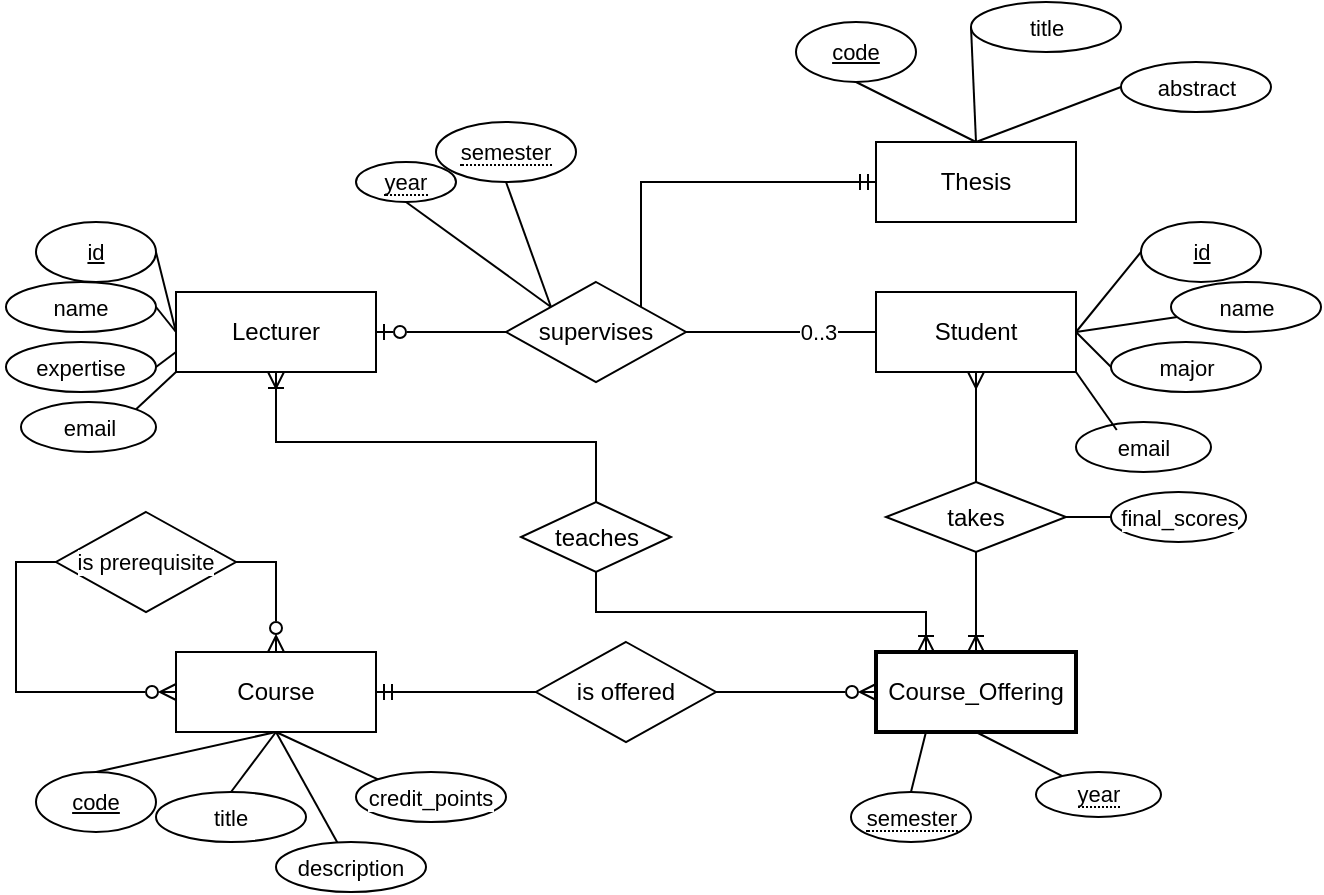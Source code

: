 <mxfile version="25.0.3">
  <diagram name="Page-1" id="-smm-VKftjKDEiIyeQWm">
    <mxGraphModel dx="1050" dy="605" grid="1" gridSize="10" guides="1" tooltips="1" connect="1" arrows="1" fold="1" page="1" pageScale="1" pageWidth="850" pageHeight="1100" math="0" shadow="0">
      <root>
        <mxCell id="0" />
        <mxCell id="1" parent="0" />
        <mxCell id="jNzCGLF9xOXy1pfkeXg_-9" style="edgeStyle=orthogonalEdgeStyle;shape=connector;rounded=0;orthogonalLoop=1;jettySize=auto;html=1;exitX=0.5;exitY=1;exitDx=0;exitDy=0;entryX=0.5;entryY=0;entryDx=0;entryDy=0;strokeColor=default;align=center;verticalAlign=middle;fontFamily=Helvetica;fontSize=11;fontColor=default;labelBackgroundColor=default;endArrow=none;endFill=0;startArrow=ERoneToMany;startFill=0;" parent="1" source="jNzCGLF9xOXy1pfkeXg_-1" target="jNzCGLF9xOXy1pfkeXg_-8" edge="1">
          <mxGeometry relative="1" as="geometry">
            <Array as="points">
              <mxPoint x="160" y="230" />
              <mxPoint x="320" y="230" />
            </Array>
          </mxGeometry>
        </mxCell>
        <mxCell id="jNzCGLF9xOXy1pfkeXg_-46" style="edgeStyle=none;shape=connector;rounded=0;orthogonalLoop=1;jettySize=auto;html=1;exitX=1;exitY=0.5;exitDx=0;exitDy=0;entryX=0;entryY=0.5;entryDx=0;entryDy=0;strokeColor=default;align=center;verticalAlign=middle;fontFamily=Helvetica;fontSize=11;fontColor=default;labelBackgroundColor=default;endArrow=none;endFill=0;startArrow=ERzeroToOne;startFill=0;" parent="1" source="jNzCGLF9xOXy1pfkeXg_-1" target="jNzCGLF9xOXy1pfkeXg_-45" edge="1">
          <mxGeometry relative="1" as="geometry" />
        </mxCell>
        <mxCell id="jNzCGLF9xOXy1pfkeXg_-65" style="edgeStyle=none;shape=connector;rounded=0;orthogonalLoop=1;jettySize=auto;html=1;exitX=0;exitY=0.5;exitDx=0;exitDy=0;entryX=1;entryY=0.5;entryDx=0;entryDy=0;strokeColor=default;align=center;verticalAlign=middle;fontFamily=Helvetica;fontSize=11;fontColor=default;labelBackgroundColor=default;endArrow=none;endFill=0;" parent="1" source="jNzCGLF9xOXy1pfkeXg_-1" target="jNzCGLF9xOXy1pfkeXg_-64" edge="1">
          <mxGeometry relative="1" as="geometry" />
        </mxCell>
        <mxCell id="jNzCGLF9xOXy1pfkeXg_-67" style="edgeStyle=none;shape=connector;rounded=0;orthogonalLoop=1;jettySize=auto;html=1;exitX=0;exitY=0.5;exitDx=0;exitDy=0;entryX=1;entryY=0.5;entryDx=0;entryDy=0;strokeColor=default;align=center;verticalAlign=middle;fontFamily=Helvetica;fontSize=11;fontColor=default;labelBackgroundColor=default;endArrow=none;endFill=0;" parent="1" source="jNzCGLF9xOXy1pfkeXg_-1" target="jNzCGLF9xOXy1pfkeXg_-66" edge="1">
          <mxGeometry relative="1" as="geometry" />
        </mxCell>
        <mxCell id="jNzCGLF9xOXy1pfkeXg_-69" style="edgeStyle=none;shape=connector;rounded=0;orthogonalLoop=1;jettySize=auto;html=1;exitX=0;exitY=0.75;exitDx=0;exitDy=0;entryX=1;entryY=0.5;entryDx=0;entryDy=0;strokeColor=default;align=center;verticalAlign=middle;fontFamily=Helvetica;fontSize=11;fontColor=default;labelBackgroundColor=default;endArrow=none;endFill=0;" parent="1" source="jNzCGLF9xOXy1pfkeXg_-1" target="jNzCGLF9xOXy1pfkeXg_-68" edge="1">
          <mxGeometry relative="1" as="geometry" />
        </mxCell>
        <mxCell id="jNzCGLF9xOXy1pfkeXg_-81" style="edgeStyle=none;shape=connector;rounded=0;orthogonalLoop=1;jettySize=auto;html=1;exitX=0;exitY=1;exitDx=0;exitDy=0;entryX=1;entryY=0;entryDx=0;entryDy=0;strokeColor=default;align=center;verticalAlign=middle;fontFamily=Helvetica;fontSize=11;fontColor=default;labelBackgroundColor=default;endArrow=none;endFill=0;" parent="1" source="jNzCGLF9xOXy1pfkeXg_-1" target="jNzCGLF9xOXy1pfkeXg_-80" edge="1">
          <mxGeometry relative="1" as="geometry" />
        </mxCell>
        <mxCell id="jNzCGLF9xOXy1pfkeXg_-1" value="Lecturer" style="whiteSpace=wrap;html=1;align=center;" parent="1" vertex="1">
          <mxGeometry x="110" y="155" width="100" height="40" as="geometry" />
        </mxCell>
        <mxCell id="jNzCGLF9xOXy1pfkeXg_-21" style="edgeStyle=none;shape=connector;rounded=0;orthogonalLoop=1;jettySize=auto;html=1;exitX=0.5;exitY=1;exitDx=0;exitDy=0;entryX=0.5;entryY=0;entryDx=0;entryDy=0;strokeColor=default;align=center;verticalAlign=middle;fontFamily=Helvetica;fontSize=11;fontColor=default;labelBackgroundColor=default;endArrow=none;endFill=0;startArrow=ERmany;startFill=0;" parent="1" source="jNzCGLF9xOXy1pfkeXg_-2" target="jNzCGLF9xOXy1pfkeXg_-20" edge="1">
          <mxGeometry relative="1" as="geometry" />
        </mxCell>
        <mxCell id="jNzCGLF9xOXy1pfkeXg_-77" style="edgeStyle=none;shape=connector;rounded=0;orthogonalLoop=1;jettySize=auto;html=1;exitX=1;exitY=0.5;exitDx=0;exitDy=0;entryX=0;entryY=0.5;entryDx=0;entryDy=0;strokeColor=default;align=center;verticalAlign=middle;fontFamily=Helvetica;fontSize=11;fontColor=default;labelBackgroundColor=default;endArrow=none;endFill=0;" parent="1" source="jNzCGLF9xOXy1pfkeXg_-2" target="jNzCGLF9xOXy1pfkeXg_-74" edge="1">
          <mxGeometry relative="1" as="geometry" />
        </mxCell>
        <mxCell id="jNzCGLF9xOXy1pfkeXg_-78" style="edgeStyle=none;shape=connector;rounded=0;orthogonalLoop=1;jettySize=auto;html=1;exitX=1;exitY=0.5;exitDx=0;exitDy=0;strokeColor=default;align=center;verticalAlign=middle;fontFamily=Helvetica;fontSize=11;fontColor=default;labelBackgroundColor=default;endArrow=none;endFill=0;" parent="1" source="jNzCGLF9xOXy1pfkeXg_-2" target="jNzCGLF9xOXy1pfkeXg_-75" edge="1">
          <mxGeometry relative="1" as="geometry" />
        </mxCell>
        <mxCell id="jNzCGLF9xOXy1pfkeXg_-79" style="edgeStyle=none;shape=connector;rounded=0;orthogonalLoop=1;jettySize=auto;html=1;exitX=1;exitY=0.5;exitDx=0;exitDy=0;entryX=0;entryY=0.5;entryDx=0;entryDy=0;strokeColor=default;align=center;verticalAlign=middle;fontFamily=Helvetica;fontSize=11;fontColor=default;labelBackgroundColor=default;endArrow=none;endFill=0;" parent="1" source="jNzCGLF9xOXy1pfkeXg_-2" target="jNzCGLF9xOXy1pfkeXg_-76" edge="1">
          <mxGeometry relative="1" as="geometry" />
        </mxCell>
        <mxCell id="jNzCGLF9xOXy1pfkeXg_-2" value="Student" style="whiteSpace=wrap;html=1;align=center;" parent="1" vertex="1">
          <mxGeometry x="460" y="155" width="100" height="40" as="geometry" />
        </mxCell>
        <mxCell id="jNzCGLF9xOXy1pfkeXg_-6" style="rounded=0;orthogonalLoop=1;jettySize=auto;html=1;exitX=1;exitY=0.5;exitDx=0;exitDy=0;entryX=0;entryY=0.5;entryDx=0;entryDy=0;endArrow=none;endFill=0;startArrow=ERmandOne;startFill=0;" parent="1" source="jNzCGLF9xOXy1pfkeXg_-3" target="jNzCGLF9xOXy1pfkeXg_-5" edge="1">
          <mxGeometry relative="1" as="geometry" />
        </mxCell>
        <mxCell id="jNzCGLF9xOXy1pfkeXg_-25" style="edgeStyle=none;shape=connector;rounded=0;orthogonalLoop=1;jettySize=auto;html=1;exitX=0.5;exitY=1;exitDx=0;exitDy=0;entryX=0.5;entryY=0;entryDx=0;entryDy=0;strokeColor=default;align=center;verticalAlign=middle;fontFamily=Helvetica;fontSize=11;fontColor=default;labelBackgroundColor=default;endArrow=none;endFill=0;" parent="1" source="jNzCGLF9xOXy1pfkeXg_-3" target="jNzCGLF9xOXy1pfkeXg_-24" edge="1">
          <mxGeometry relative="1" as="geometry" />
        </mxCell>
        <mxCell id="jNzCGLF9xOXy1pfkeXg_-28" style="edgeStyle=none;shape=connector;rounded=0;orthogonalLoop=1;jettySize=auto;html=1;exitX=0.5;exitY=1;exitDx=0;exitDy=0;entryX=0.5;entryY=0;entryDx=0;entryDy=0;strokeColor=default;align=center;verticalAlign=middle;fontFamily=Helvetica;fontSize=11;fontColor=default;labelBackgroundColor=default;endArrow=none;endFill=0;" parent="1" source="jNzCGLF9xOXy1pfkeXg_-3" target="jNzCGLF9xOXy1pfkeXg_-27" edge="1">
          <mxGeometry relative="1" as="geometry" />
        </mxCell>
        <mxCell id="jNzCGLF9xOXy1pfkeXg_-30" style="edgeStyle=none;shape=connector;rounded=0;orthogonalLoop=1;jettySize=auto;html=1;exitX=0.5;exitY=1;exitDx=0;exitDy=0;strokeColor=default;align=center;verticalAlign=middle;fontFamily=Helvetica;fontSize=11;fontColor=default;labelBackgroundColor=default;endArrow=none;endFill=0;" parent="1" source="jNzCGLF9xOXy1pfkeXg_-3" target="jNzCGLF9xOXy1pfkeXg_-29" edge="1">
          <mxGeometry relative="1" as="geometry" />
        </mxCell>
        <mxCell id="jNzCGLF9xOXy1pfkeXg_-32" style="edgeStyle=none;shape=connector;rounded=0;orthogonalLoop=1;jettySize=auto;html=1;exitX=0.5;exitY=1;exitDx=0;exitDy=0;entryX=0;entryY=0;entryDx=0;entryDy=0;strokeColor=default;align=center;verticalAlign=middle;fontFamily=Helvetica;fontSize=11;fontColor=default;labelBackgroundColor=default;endArrow=none;endFill=0;" parent="1" source="jNzCGLF9xOXy1pfkeXg_-3" target="jNzCGLF9xOXy1pfkeXg_-31" edge="1">
          <mxGeometry relative="1" as="geometry" />
        </mxCell>
        <mxCell id="jNzCGLF9xOXy1pfkeXg_-43" style="edgeStyle=orthogonalEdgeStyle;shape=connector;rounded=0;orthogonalLoop=1;jettySize=auto;html=1;exitX=0.5;exitY=0;exitDx=0;exitDy=0;entryX=1;entryY=0.5;entryDx=0;entryDy=0;strokeColor=default;align=center;verticalAlign=middle;fontFamily=Helvetica;fontSize=11;fontColor=default;labelBackgroundColor=default;endArrow=none;endFill=0;startArrow=ERzeroToMany;startFill=0;" parent="1" source="jNzCGLF9xOXy1pfkeXg_-3" target="jNzCGLF9xOXy1pfkeXg_-42" edge="1">
          <mxGeometry relative="1" as="geometry" />
        </mxCell>
        <mxCell id="jNzCGLF9xOXy1pfkeXg_-3" value="Course" style="whiteSpace=wrap;html=1;align=center;" parent="1" vertex="1">
          <mxGeometry x="110" y="335" width="100" height="40" as="geometry" />
        </mxCell>
        <mxCell id="jNzCGLF9xOXy1pfkeXg_-33" style="edgeStyle=none;shape=connector;rounded=0;orthogonalLoop=1;jettySize=auto;html=1;exitX=0.25;exitY=1;exitDx=0;exitDy=0;strokeColor=default;align=center;verticalAlign=middle;fontFamily=Helvetica;fontSize=11;fontColor=default;labelBackgroundColor=default;endArrow=none;endFill=0;entryX=0.5;entryY=0;entryDx=0;entryDy=0;" parent="1" source="jNzCGLF9xOXy1pfkeXg_-4" target="jNzCGLF9xOXy1pfkeXg_-36" edge="1">
          <mxGeometry relative="1" as="geometry">
            <mxPoint x="437.5" y="397.5" as="targetPoint" />
          </mxGeometry>
        </mxCell>
        <mxCell id="jNzCGLF9xOXy1pfkeXg_-39" style="edgeStyle=none;shape=connector;rounded=0;orthogonalLoop=1;jettySize=auto;html=1;exitX=0.5;exitY=1;exitDx=0;exitDy=0;strokeColor=default;align=center;verticalAlign=middle;fontFamily=Helvetica;fontSize=11;fontColor=default;labelBackgroundColor=default;endArrow=none;endFill=0;" parent="1" source="jNzCGLF9xOXy1pfkeXg_-4" target="jNzCGLF9xOXy1pfkeXg_-37" edge="1">
          <mxGeometry relative="1" as="geometry" />
        </mxCell>
        <mxCell id="jNzCGLF9xOXy1pfkeXg_-4" value="Course_Offering" style="whiteSpace=wrap;html=1;align=center;strokeWidth=2;" parent="1" vertex="1">
          <mxGeometry x="460" y="335" width="100" height="40" as="geometry" />
        </mxCell>
        <mxCell id="jNzCGLF9xOXy1pfkeXg_-7" style="edgeStyle=none;shape=connector;rounded=0;orthogonalLoop=1;jettySize=auto;html=1;exitX=1;exitY=0.5;exitDx=0;exitDy=0;entryX=0;entryY=0.5;entryDx=0;entryDy=0;strokeColor=default;align=center;verticalAlign=middle;fontFamily=Helvetica;fontSize=11;fontColor=default;labelBackgroundColor=default;endArrow=ERzeroToMany;endFill=0;" parent="1" source="jNzCGLF9xOXy1pfkeXg_-5" target="jNzCGLF9xOXy1pfkeXg_-4" edge="1">
          <mxGeometry relative="1" as="geometry" />
        </mxCell>
        <mxCell id="jNzCGLF9xOXy1pfkeXg_-5" value="is offered" style="shape=rhombus;perimeter=rhombusPerimeter;whiteSpace=wrap;html=1;align=center;" parent="1" vertex="1">
          <mxGeometry x="290" y="330" width="90" height="50" as="geometry" />
        </mxCell>
        <mxCell id="jNzCGLF9xOXy1pfkeXg_-10" style="edgeStyle=orthogonalEdgeStyle;shape=connector;rounded=0;orthogonalLoop=1;jettySize=auto;html=1;exitX=0.5;exitY=1;exitDx=0;exitDy=0;entryX=0.25;entryY=0;entryDx=0;entryDy=0;strokeColor=default;align=center;verticalAlign=middle;fontFamily=Helvetica;fontSize=11;fontColor=default;labelBackgroundColor=default;endArrow=ERoneToMany;endFill=0;" parent="1" source="jNzCGLF9xOXy1pfkeXg_-8" target="jNzCGLF9xOXy1pfkeXg_-4" edge="1">
          <mxGeometry relative="1" as="geometry" />
        </mxCell>
        <mxCell id="jNzCGLF9xOXy1pfkeXg_-8" value="teaches" style="shape=rhombus;perimeter=rhombusPerimeter;whiteSpace=wrap;html=1;align=center;" parent="1" vertex="1">
          <mxGeometry x="282.5" y="260" width="75" height="35" as="geometry" />
        </mxCell>
        <mxCell id="jNzCGLF9xOXy1pfkeXg_-22" style="edgeStyle=none;shape=connector;rounded=0;orthogonalLoop=1;jettySize=auto;html=1;exitX=0.5;exitY=1;exitDx=0;exitDy=0;entryX=0.5;entryY=0;entryDx=0;entryDy=0;strokeColor=default;align=center;verticalAlign=middle;fontFamily=Helvetica;fontSize=11;fontColor=default;labelBackgroundColor=default;endArrow=ERoneToMany;endFill=0;" parent="1" source="jNzCGLF9xOXy1pfkeXg_-20" target="jNzCGLF9xOXy1pfkeXg_-4" edge="1">
          <mxGeometry relative="1" as="geometry" />
        </mxCell>
        <mxCell id="jNzCGLF9xOXy1pfkeXg_-23" style="edgeStyle=none;shape=connector;rounded=0;orthogonalLoop=1;jettySize=auto;html=1;exitX=1;exitY=0.5;exitDx=0;exitDy=0;strokeColor=default;align=center;verticalAlign=middle;fontFamily=Helvetica;fontSize=11;fontColor=default;labelBackgroundColor=default;endArrow=none;endFill=0;entryX=0;entryY=0.5;entryDx=0;entryDy=0;" parent="1" source="jNzCGLF9xOXy1pfkeXg_-20" target="jNzCGLF9xOXy1pfkeXg_-40" edge="1">
          <mxGeometry relative="1" as="geometry">
            <mxPoint x="600" y="260" as="targetPoint" />
          </mxGeometry>
        </mxCell>
        <mxCell id="jNzCGLF9xOXy1pfkeXg_-20" value="takes" style="shape=rhombus;perimeter=rhombusPerimeter;whiteSpace=wrap;html=1;align=center;" parent="1" vertex="1">
          <mxGeometry x="465" y="250" width="90" height="35" as="geometry" />
        </mxCell>
        <mxCell id="jNzCGLF9xOXy1pfkeXg_-24" value="code" style="ellipse;whiteSpace=wrap;html=1;align=center;fontStyle=4;fontFamily=Helvetica;fontSize=11;fontColor=default;labelBackgroundColor=default;" parent="1" vertex="1">
          <mxGeometry x="40" y="395" width="60" height="30" as="geometry" />
        </mxCell>
        <mxCell id="jNzCGLF9xOXy1pfkeXg_-27" value="title" style="ellipse;whiteSpace=wrap;html=1;align=center;fontFamily=Helvetica;fontSize=11;fontColor=default;labelBackgroundColor=default;" parent="1" vertex="1">
          <mxGeometry x="100" y="405" width="75" height="25" as="geometry" />
        </mxCell>
        <mxCell id="jNzCGLF9xOXy1pfkeXg_-29" value="description" style="ellipse;whiteSpace=wrap;html=1;align=center;fontFamily=Helvetica;fontSize=11;fontColor=default;labelBackgroundColor=default;" parent="1" vertex="1">
          <mxGeometry x="160" y="430" width="75" height="25" as="geometry" />
        </mxCell>
        <mxCell id="jNzCGLF9xOXy1pfkeXg_-31" value="credit_points" style="ellipse;whiteSpace=wrap;html=1;align=center;fontFamily=Helvetica;fontSize=11;fontColor=default;labelBackgroundColor=default;" parent="1" vertex="1">
          <mxGeometry x="200" y="395" width="75" height="25" as="geometry" />
        </mxCell>
        <mxCell id="jNzCGLF9xOXy1pfkeXg_-36" value="&lt;span style=&quot;border-bottom: 1px dotted&quot;&gt;semester&lt;/span&gt;" style="ellipse;whiteSpace=wrap;html=1;align=center;fontFamily=Helvetica;fontSize=11;fontColor=default;labelBackgroundColor=default;" parent="1" vertex="1">
          <mxGeometry x="447.5" y="405" width="60" height="25" as="geometry" />
        </mxCell>
        <mxCell id="jNzCGLF9xOXy1pfkeXg_-37" value="&lt;span style=&quot;border-bottom: 1px dotted&quot;&gt;year&lt;/span&gt;" style="ellipse;whiteSpace=wrap;html=1;align=center;fontFamily=Helvetica;fontSize=11;fontColor=default;labelBackgroundColor=default;" parent="1" vertex="1">
          <mxGeometry x="540" y="395" width="62.5" height="22.5" as="geometry" />
        </mxCell>
        <mxCell id="jNzCGLF9xOXy1pfkeXg_-40" value="final_scores" style="ellipse;whiteSpace=wrap;html=1;align=center;fontFamily=Helvetica;fontSize=11;fontColor=default;labelBackgroundColor=default;" parent="1" vertex="1">
          <mxGeometry x="577.5" y="255" width="67.5" height="25" as="geometry" />
        </mxCell>
        <mxCell id="jNzCGLF9xOXy1pfkeXg_-44" style="edgeStyle=orthogonalEdgeStyle;shape=connector;rounded=0;orthogonalLoop=1;jettySize=auto;html=1;exitX=0;exitY=0.5;exitDx=0;exitDy=0;entryX=0;entryY=0.5;entryDx=0;entryDy=0;strokeColor=default;align=center;verticalAlign=middle;fontFamily=Helvetica;fontSize=11;fontColor=default;labelBackgroundColor=default;endArrow=ERzeroToMany;endFill=0;" parent="1" source="jNzCGLF9xOXy1pfkeXg_-42" target="jNzCGLF9xOXy1pfkeXg_-3" edge="1">
          <mxGeometry relative="1" as="geometry" />
        </mxCell>
        <mxCell id="jNzCGLF9xOXy1pfkeXg_-42" value="is prerequisite" style="shape=rhombus;perimeter=rhombusPerimeter;whiteSpace=wrap;html=1;align=center;fontFamily=Helvetica;fontSize=11;fontColor=default;labelBackgroundColor=default;" parent="1" vertex="1">
          <mxGeometry x="50" y="265" width="90" height="50" as="geometry" />
        </mxCell>
        <mxCell id="jNzCGLF9xOXy1pfkeXg_-47" style="edgeStyle=none;shape=connector;rounded=0;orthogonalLoop=1;jettySize=auto;html=1;entryX=0;entryY=0.5;entryDx=0;entryDy=0;strokeColor=default;align=center;verticalAlign=middle;fontFamily=Helvetica;fontSize=11;fontColor=default;labelBackgroundColor=default;endArrow=none;endFill=0;" parent="1" source="jNzCGLF9xOXy1pfkeXg_-45" target="jNzCGLF9xOXy1pfkeXg_-2" edge="1">
          <mxGeometry relative="1" as="geometry" />
        </mxCell>
        <mxCell id="jNzCGLF9xOXy1pfkeXg_-51" value="&lt;font&gt;0..3&lt;/font&gt;" style="edgeLabel;html=1;align=center;verticalAlign=middle;resizable=0;points=[];fontFamily=Helvetica;fontSize=11;fontColor=default;labelBackgroundColor=default;" parent="jNzCGLF9xOXy1pfkeXg_-47" vertex="1" connectable="0">
          <mxGeometry x="0.714" y="-1" relative="1" as="geometry">
            <mxPoint x="-16" y="-1" as="offset" />
          </mxGeometry>
        </mxCell>
        <mxCell id="jNzCGLF9xOXy1pfkeXg_-54" style="edgeStyle=none;shape=connector;rounded=0;orthogonalLoop=1;jettySize=auto;html=1;exitX=0;exitY=0;exitDx=0;exitDy=0;entryX=0.5;entryY=1;entryDx=0;entryDy=0;strokeColor=default;align=center;verticalAlign=middle;fontFamily=Helvetica;fontSize=11;fontColor=default;labelBackgroundColor=default;endArrow=none;endFill=0;" parent="1" source="jNzCGLF9xOXy1pfkeXg_-45" target="jNzCGLF9xOXy1pfkeXg_-52" edge="1">
          <mxGeometry relative="1" as="geometry" />
        </mxCell>
        <mxCell id="jNzCGLF9xOXy1pfkeXg_-55" style="edgeStyle=none;shape=connector;rounded=0;orthogonalLoop=1;jettySize=auto;html=1;exitX=0;exitY=0;exitDx=0;exitDy=0;entryX=0.5;entryY=1;entryDx=0;entryDy=0;strokeColor=default;align=center;verticalAlign=middle;fontFamily=Helvetica;fontSize=11;fontColor=default;labelBackgroundColor=default;endArrow=none;endFill=0;" parent="1" source="jNzCGLF9xOXy1pfkeXg_-45" target="jNzCGLF9xOXy1pfkeXg_-53" edge="1">
          <mxGeometry relative="1" as="geometry" />
        </mxCell>
        <mxCell id="jNzCGLF9xOXy1pfkeXg_-45" value="supervises" style="shape=rhombus;perimeter=rhombusPerimeter;whiteSpace=wrap;html=1;align=center;" parent="1" vertex="1">
          <mxGeometry x="275" y="150" width="90" height="50" as="geometry" />
        </mxCell>
        <mxCell id="jNzCGLF9xOXy1pfkeXg_-52" value="&lt;span style=&quot;border-bottom: 1px dotted&quot;&gt;semester&lt;/span&gt;" style="ellipse;whiteSpace=wrap;html=1;align=center;fontFamily=Helvetica;fontSize=11;fontColor=default;labelBackgroundColor=default;" parent="1" vertex="1">
          <mxGeometry x="240" y="70" width="70" height="30" as="geometry" />
        </mxCell>
        <mxCell id="jNzCGLF9xOXy1pfkeXg_-53" value="&lt;span style=&quot;border-bottom: 1px dotted&quot;&gt;year&lt;/span&gt;" style="ellipse;whiteSpace=wrap;html=1;align=center;fontFamily=Helvetica;fontSize=11;fontColor=default;labelBackgroundColor=default;" parent="1" vertex="1">
          <mxGeometry x="200" y="90" width="50" height="20" as="geometry" />
        </mxCell>
        <mxCell id="jNzCGLF9xOXy1pfkeXg_-57" style="edgeStyle=orthogonalEdgeStyle;shape=connector;rounded=0;orthogonalLoop=1;jettySize=auto;html=1;exitX=0;exitY=0.5;exitDx=0;exitDy=0;entryX=1;entryY=0;entryDx=0;entryDy=0;strokeColor=default;align=center;verticalAlign=middle;fontFamily=Helvetica;fontSize=11;fontColor=default;labelBackgroundColor=default;endArrow=none;endFill=0;startArrow=ERmandOne;startFill=0;" parent="1" source="jNzCGLF9xOXy1pfkeXg_-56" target="jNzCGLF9xOXy1pfkeXg_-45" edge="1">
          <mxGeometry relative="1" as="geometry" />
        </mxCell>
        <mxCell id="jNzCGLF9xOXy1pfkeXg_-58" style="edgeStyle=none;shape=connector;rounded=0;orthogonalLoop=1;jettySize=auto;html=1;exitX=0.5;exitY=0;exitDx=0;exitDy=0;strokeColor=default;align=center;verticalAlign=middle;fontFamily=Helvetica;fontSize=11;fontColor=default;labelBackgroundColor=default;endArrow=none;endFill=0;entryX=0;entryY=0.5;entryDx=0;entryDy=0;" parent="1" source="jNzCGLF9xOXy1pfkeXg_-56" target="jNzCGLF9xOXy1pfkeXg_-59" edge="1">
          <mxGeometry relative="1" as="geometry">
            <mxPoint x="600" y="30" as="targetPoint" />
          </mxGeometry>
        </mxCell>
        <mxCell id="jNzCGLF9xOXy1pfkeXg_-63" style="edgeStyle=none;shape=connector;rounded=0;orthogonalLoop=1;jettySize=auto;html=1;exitX=0.5;exitY=0;exitDx=0;exitDy=0;entryX=0;entryY=0.5;entryDx=0;entryDy=0;strokeColor=default;align=center;verticalAlign=middle;fontFamily=Helvetica;fontSize=11;fontColor=default;labelBackgroundColor=default;endArrow=none;endFill=0;" parent="1" source="jNzCGLF9xOXy1pfkeXg_-56" target="jNzCGLF9xOXy1pfkeXg_-62" edge="1">
          <mxGeometry relative="1" as="geometry" />
        </mxCell>
        <mxCell id="jNzCGLF9xOXy1pfkeXg_-56" value="Thesis" style="whiteSpace=wrap;html=1;align=center;" parent="1" vertex="1">
          <mxGeometry x="460" y="80" width="100" height="40" as="geometry" />
        </mxCell>
        <mxCell id="jNzCGLF9xOXy1pfkeXg_-59" value="code" style="ellipse;whiteSpace=wrap;html=1;align=center;fontStyle=4;fontFamily=Helvetica;fontSize=11;fontColor=default;labelBackgroundColor=default;" parent="1" vertex="1">
          <mxGeometry x="420" y="20" width="60" height="30" as="geometry" />
        </mxCell>
        <mxCell id="jNzCGLF9xOXy1pfkeXg_-61" style="edgeStyle=none;shape=connector;rounded=0;orthogonalLoop=1;jettySize=auto;html=1;exitX=0;exitY=0.5;exitDx=0;exitDy=0;entryX=0.5;entryY=0;entryDx=0;entryDy=0;strokeColor=default;align=center;verticalAlign=middle;fontFamily=Helvetica;fontSize=11;fontColor=default;labelBackgroundColor=default;endArrow=none;endFill=0;" parent="1" source="jNzCGLF9xOXy1pfkeXg_-60" target="jNzCGLF9xOXy1pfkeXg_-56" edge="1">
          <mxGeometry relative="1" as="geometry" />
        </mxCell>
        <mxCell id="jNzCGLF9xOXy1pfkeXg_-60" value="title" style="ellipse;whiteSpace=wrap;html=1;align=center;fontFamily=Helvetica;fontSize=11;fontColor=default;labelBackgroundColor=default;" parent="1" vertex="1">
          <mxGeometry x="507.5" y="10" width="75" height="25" as="geometry" />
        </mxCell>
        <mxCell id="jNzCGLF9xOXy1pfkeXg_-62" value="abstract" style="ellipse;whiteSpace=wrap;html=1;align=center;fontFamily=Helvetica;fontSize=11;fontColor=default;labelBackgroundColor=default;" parent="1" vertex="1">
          <mxGeometry x="582.5" y="40" width="75" height="25" as="geometry" />
        </mxCell>
        <mxCell id="jNzCGLF9xOXy1pfkeXg_-64" value="id" style="ellipse;whiteSpace=wrap;html=1;align=center;fontStyle=4;fontFamily=Helvetica;fontSize=11;fontColor=default;labelBackgroundColor=default;" parent="1" vertex="1">
          <mxGeometry x="40" y="120" width="60" height="30" as="geometry" />
        </mxCell>
        <mxCell id="jNzCGLF9xOXy1pfkeXg_-66" value="name" style="ellipse;whiteSpace=wrap;html=1;align=center;fontFamily=Helvetica;fontSize=11;fontColor=default;labelBackgroundColor=default;" parent="1" vertex="1">
          <mxGeometry x="25" y="150" width="75" height="25" as="geometry" />
        </mxCell>
        <mxCell id="jNzCGLF9xOXy1pfkeXg_-68" value="expertise" style="ellipse;whiteSpace=wrap;html=1;align=center;fontFamily=Helvetica;fontSize=11;fontColor=default;labelBackgroundColor=default;" parent="1" vertex="1">
          <mxGeometry x="25" y="180" width="75" height="25" as="geometry" />
        </mxCell>
        <mxCell id="jNzCGLF9xOXy1pfkeXg_-74" value="id" style="ellipse;whiteSpace=wrap;html=1;align=center;fontStyle=4;fontFamily=Helvetica;fontSize=11;fontColor=default;labelBackgroundColor=default;" parent="1" vertex="1">
          <mxGeometry x="592.5" y="120" width="60" height="30" as="geometry" />
        </mxCell>
        <mxCell id="jNzCGLF9xOXy1pfkeXg_-75" value="name" style="ellipse;whiteSpace=wrap;html=1;align=center;fontFamily=Helvetica;fontSize=11;fontColor=default;labelBackgroundColor=default;" parent="1" vertex="1">
          <mxGeometry x="607.5" y="150" width="75" height="25" as="geometry" />
        </mxCell>
        <mxCell id="jNzCGLF9xOXy1pfkeXg_-76" value="major" style="ellipse;whiteSpace=wrap;html=1;align=center;fontFamily=Helvetica;fontSize=11;fontColor=default;labelBackgroundColor=default;" parent="1" vertex="1">
          <mxGeometry x="577.5" y="180" width="75" height="25" as="geometry" />
        </mxCell>
        <mxCell id="jNzCGLF9xOXy1pfkeXg_-80" value="email" style="ellipse;whiteSpace=wrap;html=1;align=center;fontFamily=Helvetica;fontSize=11;fontColor=default;labelBackgroundColor=default;" parent="1" vertex="1">
          <mxGeometry x="32.5" y="210" width="67.5" height="25" as="geometry" />
        </mxCell>
        <mxCell id="jNzCGLF9xOXy1pfkeXg_-82" value="email" style="ellipse;whiteSpace=wrap;html=1;align=center;fontFamily=Helvetica;fontSize=11;fontColor=default;labelBackgroundColor=default;" parent="1" vertex="1">
          <mxGeometry x="560" y="220" width="67.5" height="25" as="geometry" />
        </mxCell>
        <mxCell id="jNzCGLF9xOXy1pfkeXg_-83" style="edgeStyle=none;shape=connector;rounded=0;orthogonalLoop=1;jettySize=auto;html=1;exitX=1;exitY=1;exitDx=0;exitDy=0;entryX=0.302;entryY=0.16;entryDx=0;entryDy=0;entryPerimeter=0;strokeColor=default;align=center;verticalAlign=middle;fontFamily=Helvetica;fontSize=11;fontColor=default;labelBackgroundColor=default;endArrow=none;endFill=0;" parent="1" source="jNzCGLF9xOXy1pfkeXg_-2" target="jNzCGLF9xOXy1pfkeXg_-82" edge="1">
          <mxGeometry relative="1" as="geometry" />
        </mxCell>
      </root>
    </mxGraphModel>
  </diagram>
</mxfile>
